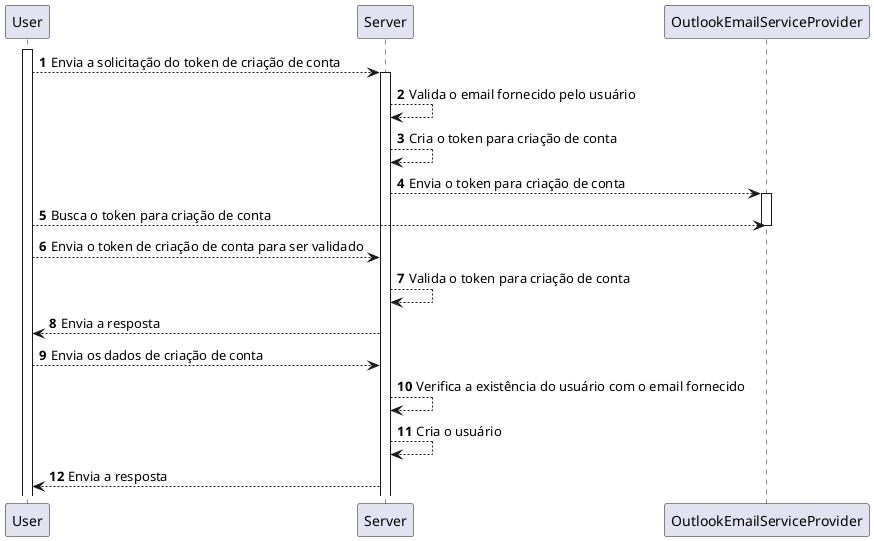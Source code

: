 @startuml proxy-auth-sequence

autonumber 1

activate User
    User --> Server: Envia a solicitação do token de criação de conta

activate Server
    Server --> Server: Valida o email fornecido pelo usuário
    Server --> Server: Cria o token para criação de conta
    Server --> OutlookEmailServiceProvider: Envia o token para criação de conta

activate OutlookEmailServiceProvider
    User-->OutlookEmailServiceProvider: Busca o token para criação de conta
deactivate

User-->Server: Envia o token de criação de conta para ser validado

Server-->Server: Valida o token para criação de conta
Server-->User: Envia a resposta
User-->Server: Envia os dados de criação de conta
Server-->Server: Verifica a existência do usuário com o email fornecido
Server-->Server: Cria o usuário
Server--> User: Envia a resposta
@enduml